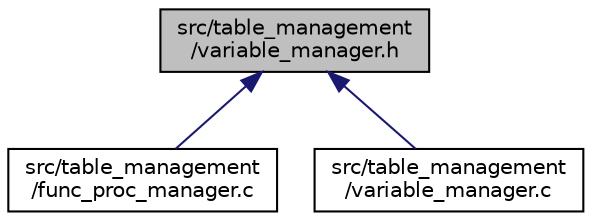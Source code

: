 digraph "src/table_management/variable_manager.h"
{
 // LATEX_PDF_SIZE
  edge [fontname="Helvetica",fontsize="10",labelfontname="Helvetica",labelfontsize="10"];
  node [fontname="Helvetica",fontsize="10",shape=record];
  Node1 [label="src/table_management\l/variable_manager.h",height=0.2,width=0.4,color="black", fillcolor="grey75", style="filled", fontcolor="black",tooltip="Header file for managing variable declarations."];
  Node1 -> Node2 [dir="back",color="midnightblue",fontsize="10",style="solid",fontname="Helvetica"];
  Node2 [label="src/table_management\l/func_proc_manager.c",height=0.2,width=0.4,color="black", fillcolor="white", style="filled",URL="$dc/d66/func__proc__manager_8c.html",tooltip=" "];
  Node1 -> Node3 [dir="back",color="midnightblue",fontsize="10",style="solid",fontname="Helvetica"];
  Node3 [label="src/table_management\l/variable_manager.c",height=0.2,width=0.4,color="black", fillcolor="white", style="filled",URL="$de/d23/variable__manager_8c.html",tooltip=" "];
}
